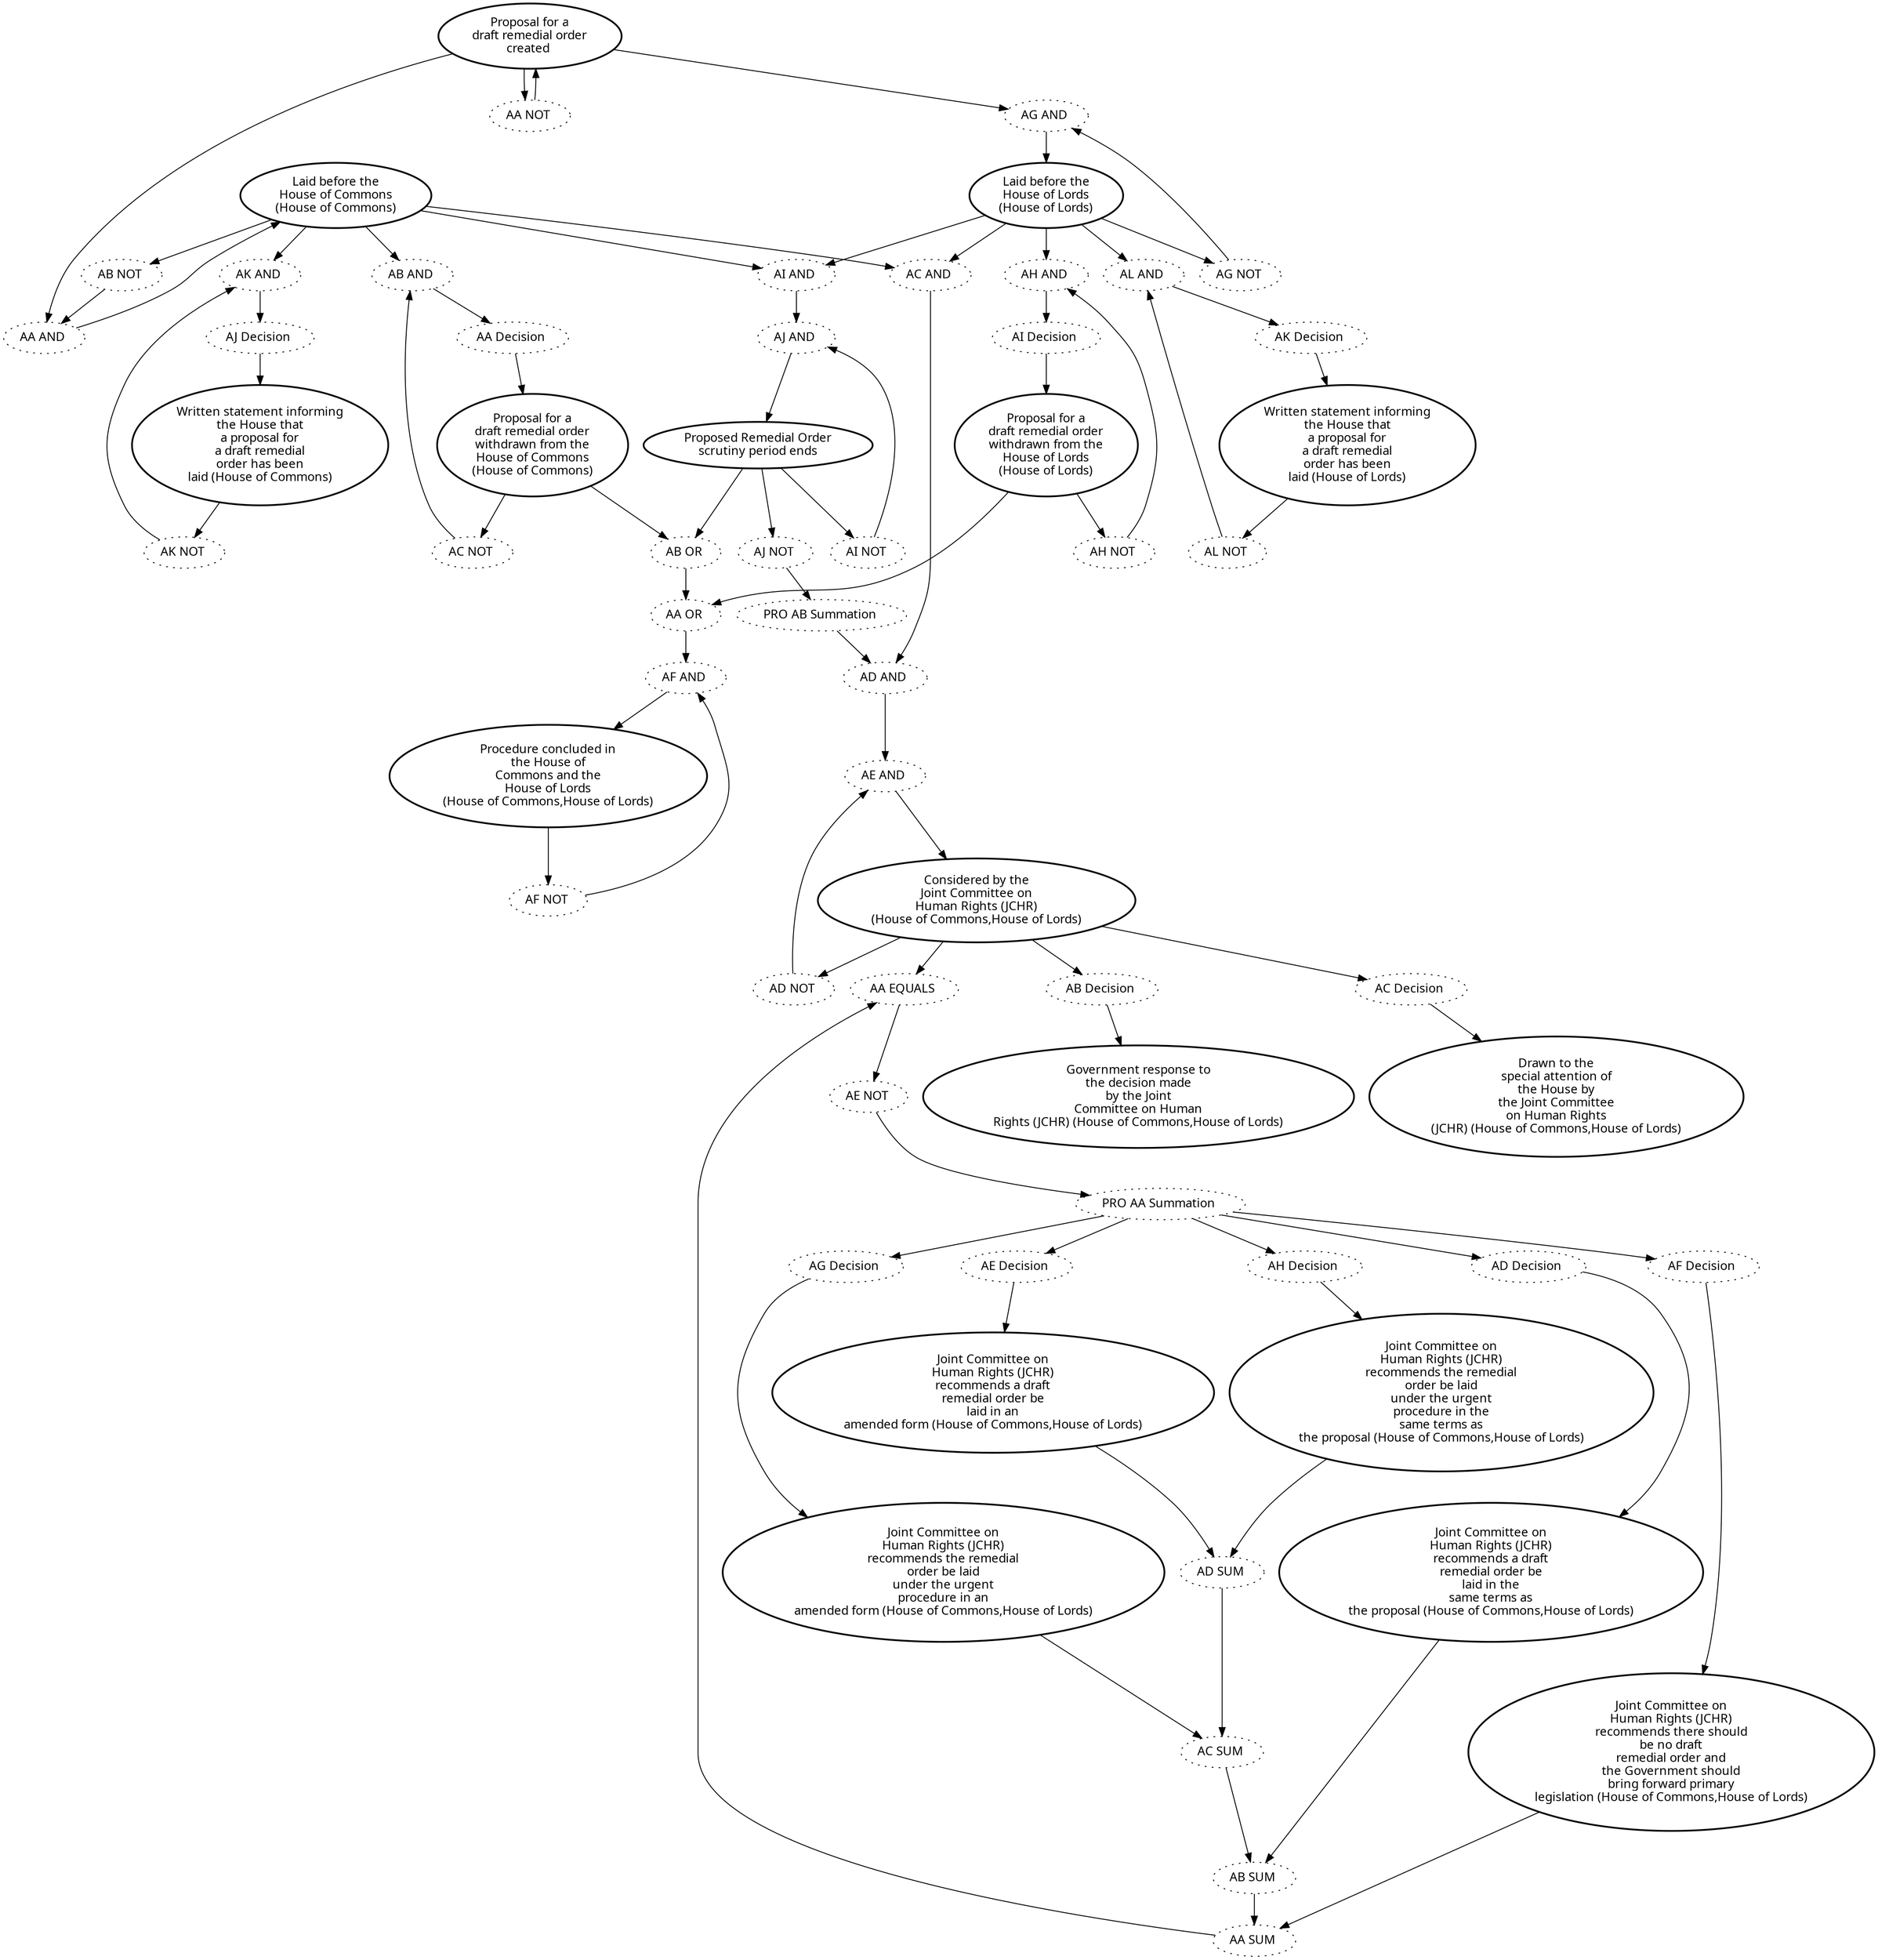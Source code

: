 digraph{graph[fontname="calibri"];node[fontname="calibri"];edge[fontname="calibri"];edge [style=solid, color=black];"4"->"539"[label=""];edge[style=solid, color=black];edge [style=solid, color=black];"4"->"307"[label=""];edge[style=solid, color=black];edge [style=solid, color=black];"4"->"283"[label=""];edge[style=solid, color=black];edge [style=solid, color=black];"4"->"540"[label=""];edge[style=solid, color=black];edge [style=solid, color=black];"4"->"314"[label=""];edge[style=solid, color=black];edge [style=solid, color=black];"12"->"297"[label=""];edge[style=solid, color=black];edge [style=solid, color=black];"12"->"307"[label=""];edge[style=solid, color=black];edge [style=solid, color=black];"12"->"283"[label=""];edge[style=solid, color=black];edge [style=solid, color=black];"12"->"305"[label=""];edge[style=solid, color=black];edge [style=solid, color=black];"12"->"315"[label=""];edge[style=solid, color=black];edge [style=solid, color=black];"111"->"292"[label=""];edge[style=solid, color=black];edge [style=solid, color=black];"247"->"284"[label=""];edge[style=solid, color=black];edge [style=solid, color=black];"247"->"293"[label=""];edge[style=solid, color=black];edge [style=solid, color=black];"247"->"294"[label=""];edge[style=solid, color=black];edge [style=solid, color=black];"247"->"1044"[label=""];edge[style=solid, color=black];edge [style=solid, color=black];"281"->"1406"[label=""];edge[style=solid, color=black];edge [style=solid, color=black];"282"->"540"[label=""];edge[style=solid, color=black];edge [style=solid, color=black];"283"->"287"[label=""];edge[style=solid, color=black];edge [style=solid, color=black];"284"->"288"[label=""];edge[style=solid, color=black];edge [style=solid, color=black];"285"->"296"[label=""];edge[style=solid, color=black];edge [style=solid, color=black];"286"->"285"[label=""];edge[style=solid, color=black];edge [style=solid, color=black];"287"->"288"[label=""];edge[style=solid, color=black];edge [style=solid, color=black];"288"->"247"[label=""];edge[style=solid, color=black];edge [style=solid, color=black];"289"->"1415"[label=""];edge[style=solid, color=black];edge [style=solid, color=black];"292"->"296"[label=""];edge[style=solid, color=black];edge [style=solid, color=black];"293"->"1413"[label=""];edge[style=solid, color=black];edge [style=solid, color=black];"294"->"1407"[label=""];edge[style=solid, color=black];edge [style=solid, color=black];"296"->"111"[label=""];edge[style=solid, color=black];edge [style=solid, color=black];"297"->"300"[label=""];edge[style=solid, color=black];edge [style=solid, color=black];"298"->"1409"[label=""];edge[style=solid, color=black];edge [style=solid, color=black];"300"->"12"[label=""];edge[style=solid, color=black];edge [style=solid, color=black];"301"->"305"[label=""];edge[style=solid, color=black];edge [style=solid, color=black];"305"->"489"[label=""];edge[style=solid, color=black];edge [style=solid, color=black];"306"->"310"[label=""];edge[style=solid, color=black];edge [style=solid, color=black];"307"->"310"[label=""];edge[style=solid, color=black];edge [style=solid, color=black];"308"->"1416"[label=""];edge[style=solid, color=black];edge [style=solid, color=black];"309"->"1410"[label=""];edge[style=solid, color=black];edge [style=solid, color=black];"310"->"1414"[label=""];edge[style=solid, color=black];edge [style=solid, color=black];"311"->"314"[label=""];edge[style=solid, color=black];edge [style=solid, color=black];"314"->"490"[label=""];edge[style=solid, color=black];edge [style=solid, color=black];"315"->"491"[label=""];edge[style=solid, color=black];edge [style=solid, color=black];"316"->"315"[label=""];edge[style=solid, color=black];edge [style=solid, color=black];"320"->"1408"[label=""];edge[style=solid, color=black];edge [style=solid, color=black];"321"->"1411"[label=""];edge[style=solid, color=black];edge [style=solid, color=black];"324"->"1412"[label=""];edge[style=solid, color=black];edge [style=solid, color=black];"489"->"1421"[label=""];edge[style=solid, color=black];edge [style=solid, color=black];"490"->"1476"[label=""];edge[style=solid, color=black];edge [style=solid, color=black];"491"->"1477"[label=""];edge[style=solid, color=black];edge [style=solid, color=black];"538"->"4"[label=""];edge[style=solid, color=black];edge [style=solid, color=black];"539"->"538"[label=""];edge[style=solid, color=black];edge [style=solid, color=black];"540"->"281"[label=""];edge[style=solid, color=black];edge [style=solid, color=black];"542"->"1405"[label=""];edge[style=solid, color=black];edge [style=solid, color=black];"1013"->"1044"[label=""];edge[style=solid, color=black];edge [style=solid, color=black];"1014"->"1013"[label=""];edge[style=solid, color=black];edge [style=solid, color=black];"1015"->"1014"[label=""];edge[style=solid, color=black];edge [style=solid, color=black];"1016"->"1015"[label=""];edge[style=solid, color=black];edge [style=solid, color=black];"1044"->"289"[label=""];edge[style=solid, color=black];edge [style=solid, color=black];"1405"->"542"[label=""];edge[style=solid, color=black];edge [style=solid, color=black];"1405"->"538"[label=""];edge[style=solid, color=black];edge [style=solid, color=black];"1405"->"300"[label=""];edge[style=solid, color=black];edge [style=solid, color=black];"1406"->"282"[label=""];edge[style=solid, color=black];edge [style=solid, color=black];"1406"->"286"[label=""];edge[style=solid, color=black];edge [style=solid, color=black];"1408"->"1013"[label=""];edge[style=solid, color=black];edge [style=solid, color=black];"1409"->"1014"[label=""];edge[style=solid, color=black];edge [style=solid, color=black];"1410"->"1016"[label=""];edge[style=solid, color=black];edge [style=solid, color=black];"1411"->"1015"[label=""];edge[style=solid, color=black];edge [style=solid, color=black];"1412"->"1016"[label=""];edge[style=solid, color=black];edge [style=solid, color=black];"1414"->"306"[label=""];edge[style=solid, color=black];edge [style=solid, color=black];"1414"->"286"[label=""];edge[style=solid, color=black];edge [style=solid, color=black];"1414"->"308"[label=""];edge[style=solid, color=black];edge [style=solid, color=black];"1415"->"298"[label=""];edge[style=solid, color=black];edge [style=solid, color=black];"1415"->"309"[label=""];edge[style=solid, color=black];edge [style=solid, color=black];"1415"->"320"[label=""];edge[style=solid, color=black];edge [style=solid, color=black];"1415"->"321"[label=""];edge[style=solid, color=black];edge [style=solid, color=black];"1415"->"324"[label=""];edge[style=solid, color=black];edge [style=solid, color=black];"1416"->"287"[label=""];edge[style=solid, color=black];edge [style=solid, color=black];"1421"->"301"[label=""];edge[style=solid, color=black];edge [style=solid, color=black];"1421"->"285"[label=""];edge[style=solid, color=black];edge [style=solid, color=black];"1476"->"311"[label=""];edge[style=solid, color=black];edge [style=solid, color=black];"1477"->"316"[label=""];edge[style=solid, color=black];"4" [label="Laid before the\nHouse of Commons\n(House of Commons)", style=bold];"12" [label="Laid before the\nHouse of Lords\n(House of Lords)", style=bold];"111" [label="Procedure concluded in\nthe House of\nCommons and the\nHouse of Lords\n(House of Commons,House of Lords)", style=bold];"247" [label="Considered by the\nJoint Committee on\nHuman Rights (JCHR)\n(House of Commons,House of Lords)", style=bold];"281" [label="AA Decision ", style=dotted];"282" [label="AC NOT ", style=dotted];"283" [label="AC AND ", style=dotted];"284" [label="AD NOT ", style=dotted];"285" [label="AA OR ", style=dotted];"286" [label="AB OR ", style=dotted];"287" [label="AD AND ", style=dotted];"288" [label="AE AND ", style=dotted];"289" [label="AE NOT ", style=dotted];"292" [label="AF NOT ", style=dotted];"293" [label="AB Decision ", style=dotted];"294" [label="AC Decision ", style=dotted];"296" [label="AF AND ", style=dotted];"297" [label="AG NOT ", style=dotted];"298" [label="AD Decision ", style=dotted];"300" [label="AG AND ", style=dotted];"301" [label="AH NOT ", style=dotted];"305" [label="AH AND ", style=dotted];"306" [label="AI NOT ", style=dotted];"307" [label="AI AND ", style=dotted];"308" [label="AJ NOT ", style=dotted];"309" [label="AE Decision ", style=dotted];"310" [label="AJ AND ", style=dotted];"311" [label="AK NOT ", style=dotted];"314" [label="AK AND ", style=dotted];"315" [label="AL AND ", style=dotted];"316" [label="AL NOT ", style=dotted];"320" [label="AF Decision ", style=dotted];"321" [label="AG Decision ", style=dotted];"324" [label="AH Decision ", style=dotted];"489" [label="AI Decision ", style=dotted];"490" [label="AJ Decision ", style=dotted];"491" [label="AK Decision ", style=dotted];"538" [label="AA AND ", style=dotted];"539" [label="AB NOT ", style=dotted];"540" [label="AB AND ", style=dotted];"542" [label="AA NOT ", style=dotted];"1013" [label="AA SUM ", style=dotted];"1014" [label="AB SUM ", style=dotted];"1015" [label="AC SUM ", style=dotted];"1016" [label="AD SUM ", style=dotted];"1044" [label="AA EQUALS ", style=dotted];"1405" [label="Proposal for a\ndraft remedial order\ncreated ", style=bold];"1406" [label="Proposal for a\ndraft remedial order\nwithdrawn from the\nHouse of Commons\n(House of Commons)", style=bold];"1408" [label="Joint Committee on\nHuman Rights (JCHR)\nrecommends there should\nbe no draft\nremedial order and\nthe Government should\nbring forward primary\nlegislation (House of Commons,House of Lords)", style=bold];"1409" [label="Joint Committee on\nHuman Rights (JCHR)\nrecommends a draft\nremedial order be\nlaid in the\nsame terms as\nthe proposal (House of Commons,House of Lords)", style=bold];"1410" [label="Joint Committee on\nHuman Rights (JCHR)\nrecommends a draft\nremedial order be\nlaid in an\namended form (House of Commons,House of Lords)", style=bold];"1411" [label="Joint Committee on\nHuman Rights (JCHR)\nrecommends the remedial\norder be laid\nunder the urgent\nprocedure in an\namended form (House of Commons,House of Lords)", style=bold];"1412" [label="Joint Committee on\nHuman Rights (JCHR)\nrecommends the remedial\norder be laid\nunder the urgent\nprocedure in the\nsame terms as\nthe proposal (House of Commons,House of Lords)", style=bold];"1414" [label="Proposed Remedial Order\nscrutiny period ends\n", style=bold];"1415" [label="PRO AA Summation ", style=dotted];"1416" [label="PRO AB Summation ", style=dotted];"1421" [label="Proposal for a\ndraft remedial order\nwithdrawn from the\nHouse of Lords\n(House of Lords)", style=bold];"1476" [label="Written statement informing\nthe House that\na proposal for\na draft remedial\norder has been\nlaid (House of Commons)", style=bold];"1477" [label="Written statement informing\nthe House that\na proposal for\na draft remedial\norder has been\nlaid (House of Lords)", style=bold];"1413" [label="Government response to\nthe decision made\nby the Joint\nCommittee on Human\nRights (JCHR) (House of Commons,House of Lords)", style=bold];"1407" [label="Drawn to the\nspecial attention of\nthe House by\nthe Joint Committee\non Human Rights\n(JCHR) (House of Commons,House of Lords)", style=bold];}